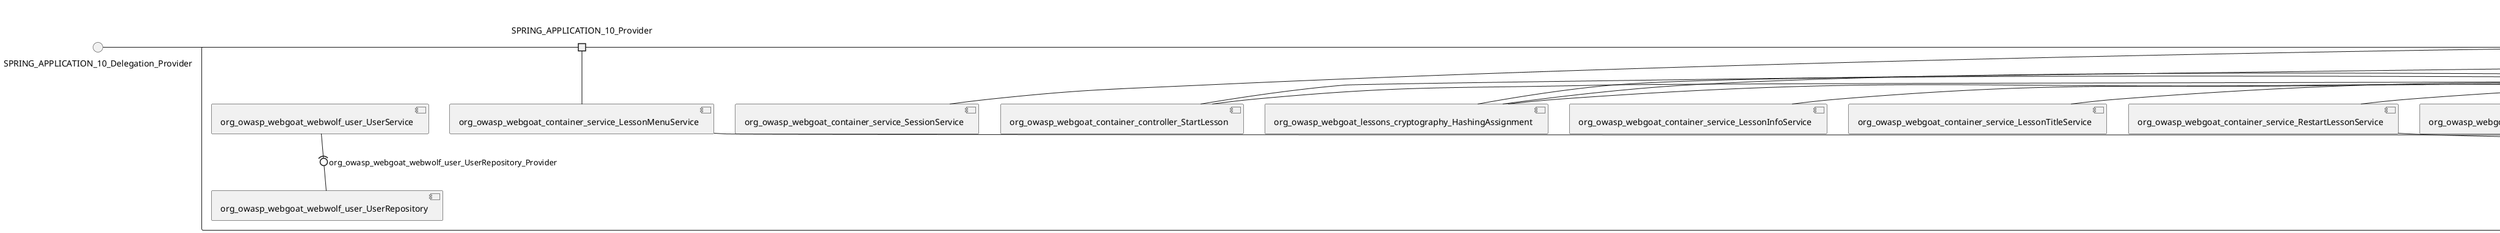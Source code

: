 @startuml
skinparam fixCircleLabelOverlapping true
skinparam componentStyle uml2
() SPRING_APPLICATION_10_Delegation_Provider
() SPRING_APPLICATION_11_Delegation_Provider
() SPRING_APPLICATION_12_Delegation_Provider
() SPRING_APPLICATION_13_Delegation_Provider
() SPRING_APPLICATION_14_Delegation_Provider
() SPRING_APPLICATION_15_Delegation_Provider
() SPRING_APPLICATION_16_Delegation_Provider
() SPRING_APPLICATION_2_Delegation_Provider
() SPRING_APPLICATION_3_Delegation_Provider
() SPRING_APPLICATION_4_Delegation_Provider
() SPRING_APPLICATION_5_Delegation_Provider
() SPRING_APPLICATION_6_Delegation_Provider
() SPRING_APPLICATION_7_Delegation_Provider
() SPRING_APPLICATION_8_Delegation_Provider
() SPRING_APPLICATION_9_Delegation_Provider
() SPRING_APPLICATION_BypassRestrictions_FieldRestrictions_POST_Delegation_Provider
() SPRING_APPLICATION_BypassRestrictions_frontendValidation_POST_Delegation_Provider
() SPRING_APPLICATION_ChromeDevTools_dummy_POST_Delegation_Provider
() SPRING_APPLICATION_ChromeDevTools_network_POST_Delegation_Provider
() SPRING_APPLICATION_CrossSiteScriptingStored_stored_xss_POST_Delegation_Provider
() SPRING_APPLICATION_CrossSiteScriptingStored_stored_xss_follow_up_POST_Delegation_Provider
() SPRING_APPLICATION_CrossSiteScripting_attack1_POST_Delegation_Provider
() SPRING_APPLICATION_CrossSiteScripting_attack3_POST_Delegation_Provider
() SPRING_APPLICATION_CrossSiteScripting_attack4_POST_Delegation_Provider
() SPRING_APPLICATION_CrossSiteScripting_attack5a_GET_Delegation_Provider
() SPRING_APPLICATION_CrossSiteScripting_attack6a_POST_Delegation_Provider
() SPRING_APPLICATION_CrossSiteScripting_dom_follow_up_POST_Delegation_Provider
() SPRING_APPLICATION_CrossSiteScripting_phone_home_xss_POST_Delegation_Provider
() SPRING_APPLICATION_CrossSiteScripting_quiz_GET_POST_Delegation_Provider
() SPRING_APPLICATION_Delegation_Provider
() SPRING_APPLICATION_GET_10_Delegation_Provider
() SPRING_APPLICATION_GET_11_Delegation_Provider
() SPRING_APPLICATION_GET_2_Delegation_Provider
() SPRING_APPLICATION_GET_3_Delegation_Provider
() SPRING_APPLICATION_GET_4_Delegation_Provider
() SPRING_APPLICATION_GET_5_Delegation_Provider
() SPRING_APPLICATION_GET_6_Delegation_Provider
() SPRING_APPLICATION_GET_7_Delegation_Provider
() SPRING_APPLICATION_GET_8_Delegation_Provider
() SPRING_APPLICATION_GET_9_Delegation_Provider
() SPRING_APPLICATION_GET_Delegation_Provider
() SPRING_APPLICATION_HtmlTampering_task_POST_Delegation_Provider
() SPRING_APPLICATION_HttpBasics_attack1_POST_Delegation_Provider
() SPRING_APPLICATION_HttpBasics_attack2_POST_Delegation_Provider
() SPRING_APPLICATION_IDOR_diff_attributes_POST_Delegation_Provider
() SPRING_APPLICATION_IDOR_login_POST_Delegation_Provider
() SPRING_APPLICATION_IDOR_profile_alt_path_POST_Delegation_Provider
() SPRING_APPLICATION_InsecureDeserialization_task_POST_Delegation_Provider
() SPRING_APPLICATION_InsecureLogin_Delegation_Provider
() SPRING_APPLICATION_JWT_decode_POST_Delegation_Provider
() SPRING_APPLICATION_JWT_jku_Delegation_Provider
() SPRING_APPLICATION_JWT_kid_Delegation_Provider
() SPRING_APPLICATION_JWT_quiz_GET_POST_Delegation_Provider
() SPRING_APPLICATION_JWT_refresh_Delegation_Provider
() SPRING_APPLICATION_JWT_secret_POST_Delegation_Provider
() SPRING_APPLICATION_JWT_votings_Delegation_Provider
() SPRING_APPLICATION_LogSpoofing_log_bleeding_POST_Delegation_Provider
() SPRING_APPLICATION_LogSpoofing_log_spoofing_POST_Delegation_Provider
() SPRING_APPLICATION_POST_10_Delegation_Provider
() SPRING_APPLICATION_POST_11_Delegation_Provider
() SPRING_APPLICATION_POST_12_Delegation_Provider
() SPRING_APPLICATION_POST_13_Delegation_Provider
() SPRING_APPLICATION_POST_14_Delegation_Provider
() SPRING_APPLICATION_POST_15_Delegation_Provider
() SPRING_APPLICATION_POST_16_Delegation_Provider
() SPRING_APPLICATION_POST_17_Delegation_Provider
() SPRING_APPLICATION_POST_18_Delegation_Provider
() SPRING_APPLICATION_POST_2_Delegation_Provider
() SPRING_APPLICATION_POST_3_Delegation_Provider
() SPRING_APPLICATION_POST_4_Delegation_Provider
() SPRING_APPLICATION_POST_5_Delegation_Provider
() SPRING_APPLICATION_POST_6_Delegation_Provider
() SPRING_APPLICATION_POST_7_Delegation_Provider
() SPRING_APPLICATION_POST_8_Delegation_Provider
() SPRING_APPLICATION_POST_9_Delegation_Provider
() SPRING_APPLICATION_POST_Delegation_Provider
() SPRING_APPLICATION_PUT_Delegation_Provider
() SPRING_APPLICATION_PasswordReset_ForgotPassword_create_password_reset_link_POST_Delegation_Provider
() SPRING_APPLICATION_PasswordReset_SecurityQuestions_POST_Delegation_Provider
() SPRING_APPLICATION_PasswordReset_reset_Delegation_Provider
() SPRING_APPLICATION_PasswordReset_simple_mail_reset_POST_Delegation_Provider
() SPRING_APPLICATION_PathTraversal_profile_picture_GET_Delegation_Provider
() SPRING_APPLICATION_PathTraversal_profile_picture_fix_GET_Delegation_Provider
() SPRING_APPLICATION_PathTraversal_profile_upload_POST_Delegation_Provider
() SPRING_APPLICATION_PathTraversal_profile_upload_fix_POST_Delegation_Provider
() SPRING_APPLICATION_PathTraversal_profile_upload_remove_user_input_POST_Delegation_Provider
() SPRING_APPLICATION_PathTraversal_random_POST_Delegation_Provider
() SPRING_APPLICATION_PathTraversal_random_picture_GET_Delegation_Provider
() SPRING_APPLICATION_PathTraversal_zip_slip_Delegation_Provider
() SPRING_APPLICATION_SSRF_task1_POST_Delegation_Provider
() SPRING_APPLICATION_SSRF_task2_POST_Delegation_Provider
() SPRING_APPLICATION_SecurePasswords_assignment_POST_Delegation_Provider
() SPRING_APPLICATION_SqlInjectionAdvanced_attack6a_POST_Delegation_Provider
() SPRING_APPLICATION_SqlInjectionAdvanced_attack6b_POST_Delegation_Provider
() SPRING_APPLICATION_SqlInjectionAdvanced_challenge_Login_POST_Delegation_Provider
() SPRING_APPLICATION_SqlInjectionAdvanced_challenge_PUT_Delegation_Provider
() SPRING_APPLICATION_SqlInjectionAdvanced_quiz_GET_POST_Delegation_Provider
() SPRING_APPLICATION_SqlInjectionMitigations_attack10a_POST_Delegation_Provider
() SPRING_APPLICATION_SqlInjectionMitigations_attack10b_POST_Delegation_Provider
() SPRING_APPLICATION_SqlInjectionMitigations_attack12a_POST_Delegation_Provider
() SPRING_APPLICATION_SqlInjectionMitigations_servers_GET_Delegation_Provider
() SPRING_APPLICATION_SqlInjection_assignment5a_POST_Delegation_Provider
() SPRING_APPLICATION_SqlInjection_assignment5b_POST_Delegation_Provider
() SPRING_APPLICATION_SqlInjection_attack10_POST_Delegation_Provider
() SPRING_APPLICATION_SqlInjection_attack2_POST_Delegation_Provider
() SPRING_APPLICATION_SqlInjection_attack3_POST_Delegation_Provider
() SPRING_APPLICATION_SqlInjection_attack4_POST_Delegation_Provider
() SPRING_APPLICATION_SqlInjection_attack5_POST_Delegation_Provider
() SPRING_APPLICATION_SqlInjection_attack8_POST_Delegation_Provider
() SPRING_APPLICATION_SqlInjection_attack9_POST_Delegation_Provider
() SPRING_APPLICATION_SqlOnlyInputValidationOnKeywords_attack_POST_Delegation_Provider
() SPRING_APPLICATION_SqlOnlyInputValidation_attack_POST_Delegation_Provider
() SPRING_APPLICATION_VulnerableComponents_attack1_POST_Delegation_Provider
() SPRING_APPLICATION_WebWolf_GET_Delegation_Provider
() SPRING_APPLICATION_WebWolf_landing_Delegation_Provider
() SPRING_APPLICATION_WebWolf_mail_Delegation_Provider
() SPRING_APPLICATION_challenge_1_POST_Delegation_Provider
() SPRING_APPLICATION_challenge_5_POST_Delegation_Provider
() SPRING_APPLICATION_challenge_7_Delegation_Provider
() SPRING_APPLICATION_challenge_8_Delegation_Provider
() SPRING_APPLICATION_challenge_logo_Delegation_Provider
() SPRING_APPLICATION_cia_quiz_GET_POST_Delegation_Provider
() SPRING_APPLICATION_clientSideFiltering_attack1_POST_Delegation_Provider
() SPRING_APPLICATION_clientSideFiltering_challenge_store_coupons_GET_Delegation_Provider
() SPRING_APPLICATION_clientSideFiltering_getItForFree_POST_Delegation_Provider
() SPRING_APPLICATION_clientSideFiltering_salaries_GET_Delegation_Provider
() SPRING_APPLICATION_crypto_encoding_basic_auth_POST_Delegation_Provider
() SPRING_APPLICATION_crypto_encoding_xor_POST_Delegation_Provider
() SPRING_APPLICATION_crypto_hashing_POST_Delegation_Provider
() SPRING_APPLICATION_crypto_secure_defaults_POST_Delegation_Provider
() SPRING_APPLICATION_crypto_signing_verify_POST_Delegation_Provider
() SPRING_APPLICATION_csrf_feedback_message_POST_Delegation_Provider
() SPRING_APPLICATION_csrf_review_POST_Delegation_Provider
() SPRING_APPLICATION_files_GET_Delegation_Provider
() SPRING_APPLICATION_fileupload_POST_Delegation_Provider
() SPRING_APPLICATION_jwt_Delegation_Provider
() SPRING_APPLICATION_landing_Delegation_Provider
() SPRING_APPLICATION_lesson_template_Delegation_Provider
() SPRING_APPLICATION_login_oauth_mvc_GET_Delegation_Provider
() SPRING_APPLICATION_mail_DELETE_GET_POST_Delegation_Provider
() SPRING_APPLICATION_register_mvc_POST_Delegation_Provider
() SPRING_APPLICATION_registration_GET_Delegation_Provider
() SPRING_APPLICATION_requests_GET_Delegation_Provider
() SPRING_APPLICATION_scoreboard_data_GET_Delegation_Provider
() SPRING_APPLICATION_server_directory_GET_Delegation_Provider
() SPRING_APPLICATION_service_debug_labels_mvc_Delegation_Provider
() SPRING_APPLICATION_service_lessonoverview_mvc_Delegation_Provider
() SPRING_APPLICATION_xxe_comments_GET_Delegation_Provider
rectangle System {
[org_owasp_webgoat_container_HammerHead] [[webgoat-webgoat.repository#_1jODiItmEe-Rnoq0YvH1xA]]
[org_owasp_webgoat_container_WebWolfRedirect] [[webgoat-webgoat.repository#_1jODiItmEe-Rnoq0YvH1xA]]
[org_owasp_webgoat_container_controller_StartLesson] [[webgoat-webgoat.repository#_1jODiItmEe-Rnoq0YvH1xA]]
[org_owasp_webgoat_container_controller_Welcome] [[webgoat-webgoat.repository#_1jODiItmEe-Rnoq0YvH1xA]]
[org_owasp_webgoat_container_i18n_PluginMessages_Provider] [[webgoat-webgoat.repository#_1jODiItmEe-Rnoq0YvH1xA]]
[org_owasp_webgoat_container_report_ReportCardController] [[webgoat-webgoat.repository#_1jODiItmEe-Rnoq0YvH1xA]]
[org_owasp_webgoat_container_service_EnvironmentService] [[webgoat-webgoat.repository#_1jODiItmEe-Rnoq0YvH1xA]]
[org_owasp_webgoat_container_service_HintService] [[webgoat-webgoat.repository#_1jODiItmEe-Rnoq0YvH1xA]]
[org_owasp_webgoat_container_service_LabelDebugService] [[webgoat-webgoat.repository#_1jODiItmEe-Rnoq0YvH1xA]]
[org_owasp_webgoat_container_service_LabelService] [[webgoat-webgoat.repository#_1jODiItmEe-Rnoq0YvH1xA]]
[org_owasp_webgoat_container_service_LessonInfoService] [[webgoat-webgoat.repository#_1jODiItmEe-Rnoq0YvH1xA]]
[org_owasp_webgoat_container_service_LessonMenuService] [[webgoat-webgoat.repository#_1jODiItmEe-Rnoq0YvH1xA]]
[org_owasp_webgoat_container_service_LessonProgressService] [[webgoat-webgoat.repository#_1jODiItmEe-Rnoq0YvH1xA]]
[org_owasp_webgoat_container_service_LessonTitleService] [[webgoat-webgoat.repository#_1jODiItmEe-Rnoq0YvH1xA]]
[org_owasp_webgoat_container_service_RestartLessonService] [[webgoat-webgoat.repository#_1jODiItmEe-Rnoq0YvH1xA]]
[org_owasp_webgoat_container_service_SessionService] [[webgoat-webgoat.repository#_1jODiItmEe-Rnoq0YvH1xA]]
[org_owasp_webgoat_container_session_UserSessionData_Provider] [[webgoat-webgoat.repository#_1jODiItmEe-Rnoq0YvH1xA]]
[org_owasp_webgoat_container_session_WebSession_Provider] [[webgoat-webgoat.repository#_1jODiItmEe-Rnoq0YvH1xA]]
[org_owasp_webgoat_container_users_RegistrationController] [[webgoat-webgoat.repository#_1jODiItmEe-Rnoq0YvH1xA]]
[org_owasp_webgoat_container_users_Scoreboard] [[webgoat-webgoat.repository#_1jODiItmEe-Rnoq0YvH1xA]]
[org_owasp_webgoat_container_users_UserProgressRepository] [[webgoat-webgoat.repository#_1jODiItmEe-Rnoq0YvH1xA]]
[org_owasp_webgoat_container_users_UserRepository] [[webgoat-webgoat.repository#_1jODiItmEe-Rnoq0YvH1xA]]
[org_owasp_webgoat_container_users_UserService] [[webgoat-webgoat.repository#_1jODiItmEe-Rnoq0YvH1xA]]
[org_owasp_webgoat_lessons_authbypass_VerifyAccount] [[webgoat-webgoat.repository#_1jODiItmEe-Rnoq0YvH1xA]]
[org_owasp_webgoat_lessons_bypassrestrictions_BypassRestrictionsFieldRestrictions] [[webgoat-webgoat.repository#_1jODiItmEe-Rnoq0YvH1xA]]
[org_owasp_webgoat_lessons_bypassrestrictions_BypassRestrictionsFrontendValidation] [[webgoat-webgoat.repository#_1jODiItmEe-Rnoq0YvH1xA]]
[org_owasp_webgoat_lessons_challenges_FlagController] [[webgoat-webgoat.repository#_1jODiItmEe-Rnoq0YvH1xA]]
[org_owasp_webgoat_lessons_challenges_challenge1_Assignment1] [[webgoat-webgoat.repository#_1jODiItmEe-Rnoq0YvH1xA]]
[org_owasp_webgoat_lessons_challenges_challenge1_ImageServlet] [[webgoat-webgoat.repository#_1jODiItmEe-Rnoq0YvH1xA]]
[org_owasp_webgoat_lessons_challenges_challenge5_Assignment5] [[webgoat-webgoat.repository#_1jODiItmEe-Rnoq0YvH1xA]]
[org_owasp_webgoat_lessons_challenges_challenge7_Assignment7] [[webgoat-webgoat.repository#_1jODiItmEe-Rnoq0YvH1xA]]
[org_owasp_webgoat_lessons_challenges_challenge8_Assignment8] [[webgoat-webgoat.repository#_1jODiItmEe-Rnoq0YvH1xA]]
[org_owasp_webgoat_lessons_chromedevtools_NetworkDummy] [[webgoat-webgoat.repository#_1jODiItmEe-Rnoq0YvH1xA]]
[org_owasp_webgoat_lessons_chromedevtools_NetworkLesson] [[webgoat-webgoat.repository#_1jODiItmEe-Rnoq0YvH1xA]]
[org_owasp_webgoat_lessons_cia_CIAQuiz] [[webgoat-webgoat.repository#_1jODiItmEe-Rnoq0YvH1xA]]
[org_owasp_webgoat_lessons_clientsidefiltering_ClientSideFilteringAssignment] [[webgoat-webgoat.repository#_1jODiItmEe-Rnoq0YvH1xA]]
[org_owasp_webgoat_lessons_clientsidefiltering_ClientSideFilteringFreeAssignment] [[webgoat-webgoat.repository#_1jODiItmEe-Rnoq0YvH1xA]]
[org_owasp_webgoat_lessons_clientsidefiltering_Salaries] [[webgoat-webgoat.repository#_1jODiItmEe-Rnoq0YvH1xA]]
[org_owasp_webgoat_lessons_clientsidefiltering_ShopEndpoint] [[webgoat-webgoat.repository#_1jODiItmEe-Rnoq0YvH1xA]]
[org_owasp_webgoat_lessons_cryptography_EncodingAssignment] [[webgoat-webgoat.repository#_1jODiItmEe-Rnoq0YvH1xA]]
[org_owasp_webgoat_lessons_cryptography_HashingAssignment] [[webgoat-webgoat.repository#_1jODiItmEe-Rnoq0YvH1xA]]
[org_owasp_webgoat_lessons_cryptography_SecureDefaultsAssignment] [[webgoat-webgoat.repository#_1jODiItmEe-Rnoq0YvH1xA]]
[org_owasp_webgoat_lessons_cryptography_SigningAssignment] [[webgoat-webgoat.repository#_1jODiItmEe-Rnoq0YvH1xA]]
[org_owasp_webgoat_lessons_cryptography_XOREncodingAssignment] [[webgoat-webgoat.repository#_1jODiItmEe-Rnoq0YvH1xA]]
[org_owasp_webgoat_lessons_csrf_CSRFConfirmFlag1] [[webgoat-webgoat.repository#_1jODiItmEe-Rnoq0YvH1xA]]
[org_owasp_webgoat_lessons_csrf_CSRFFeedback] [[webgoat-webgoat.repository#_1jODiItmEe-Rnoq0YvH1xA]]
[org_owasp_webgoat_lessons_csrf_CSRFGetFlag] [[webgoat-webgoat.repository#_1jODiItmEe-Rnoq0YvH1xA]]
[org_owasp_webgoat_lessons_csrf_CSRFLogin] [[webgoat-webgoat.repository#_1jODiItmEe-Rnoq0YvH1xA]]
[org_owasp_webgoat_lessons_csrf_ForgedReviews] [[webgoat-webgoat.repository#_1jODiItmEe-Rnoq0YvH1xA]]
[org_owasp_webgoat_lessons_csrf_ObjectMapper_Provider] [[webgoat-webgoat.repository#_1jODiItmEe-Rnoq0YvH1xA]]
[org_owasp_webgoat_lessons_deserialization_InsecureDeserializationTask] [[webgoat-webgoat.repository#_1jODiItmEe-Rnoq0YvH1xA]]
[org_owasp_webgoat_lessons_hijacksession_HijackSessionAssignment] [[webgoat-webgoat.repository#_1jODiItmEe-Rnoq0YvH1xA]]
[org_owasp_webgoat_lessons_hijacksession_cas_HijackSessionAuthenticationProvider] [[webgoat-webgoat.repository#_1jODiItmEe-Rnoq0YvH1xA]]
[org_owasp_webgoat_lessons_htmltampering_HtmlTamperingTask] [[webgoat-webgoat.repository#_1jODiItmEe-Rnoq0YvH1xA]]
[org_owasp_webgoat_lessons_httpbasics_HttpBasicsLesson] [[webgoat-webgoat.repository#_1jODiItmEe-Rnoq0YvH1xA]]
[org_owasp_webgoat_lessons_httpbasics_HttpBasicsQuiz] [[webgoat-webgoat.repository#_1jODiItmEe-Rnoq0YvH1xA]]
[org_owasp_webgoat_lessons_httpproxies_HttpBasicsInterceptRequest] [[webgoat-webgoat.repository#_1jODiItmEe-Rnoq0YvH1xA]]
[org_owasp_webgoat_lessons_idor_IDORDiffAttributes] [[webgoat-webgoat.repository#_1jODiItmEe-Rnoq0YvH1xA]]
[org_owasp_webgoat_lessons_idor_IDOREditOtherProfile] [[webgoat-webgoat.repository#_1jODiItmEe-Rnoq0YvH1xA]]
[org_owasp_webgoat_lessons_idor_IDORLogin] [[webgoat-webgoat.repository#_1jODiItmEe-Rnoq0YvH1xA]]
[org_owasp_webgoat_lessons_idor_IDORViewOtherProfile] [[webgoat-webgoat.repository#_1jODiItmEe-Rnoq0YvH1xA]]
[org_owasp_webgoat_lessons_idor_IDORViewOwnProfile] [[webgoat-webgoat.repository#_1jODiItmEe-Rnoq0YvH1xA]]
[org_owasp_webgoat_lessons_idor_IDORViewOwnProfileAltUrl] [[webgoat-webgoat.repository#_1jODiItmEe-Rnoq0YvH1xA]]
[org_owasp_webgoat_lessons_insecurelogin_InsecureLoginTask] [[webgoat-webgoat.repository#_1jODiItmEe-Rnoq0YvH1xA]]
[org_owasp_webgoat_lessons_jwt_JWTDecodeEndpoint] [[webgoat-webgoat.repository#_1jODiItmEe-Rnoq0YvH1xA]]
[org_owasp_webgoat_lessons_jwt_JWTQuiz] [[webgoat-webgoat.repository#_1jODiItmEe-Rnoq0YvH1xA]]
[org_owasp_webgoat_lessons_jwt_JWTRefreshEndpoint] [[webgoat-webgoat.repository#_1jODiItmEe-Rnoq0YvH1xA]]
[org_owasp_webgoat_lessons_jwt_JWTSecretKeyEndpoint] [[webgoat-webgoat.repository#_1jODiItmEe-Rnoq0YvH1xA]]
[org_owasp_webgoat_lessons_jwt_JWTVotesEndpoint] [[webgoat-webgoat.repository#_1jODiItmEe-Rnoq0YvH1xA]]
[org_owasp_webgoat_lessons_jwt_claimmisuse_JWTHeaderJKUEndpoint] [[webgoat-webgoat.repository#_1jODiItmEe-Rnoq0YvH1xA]]
[org_owasp_webgoat_lessons_jwt_claimmisuse_JWTHeaderKIDEndpoint] [[webgoat-webgoat.repository#_1jODiItmEe-Rnoq0YvH1xA]]
[org_owasp_webgoat_lessons_lessontemplate_SampleAttack] [[webgoat-webgoat.repository#_1jODiItmEe-Rnoq0YvH1xA]]
[org_owasp_webgoat_lessons_logging_LogBleedingTask] [[webgoat-webgoat.repository#_1jODiItmEe-Rnoq0YvH1xA]]
[org_owasp_webgoat_lessons_logging_LogSpoofingTask] [[webgoat-webgoat.repository#_1jODiItmEe-Rnoq0YvH1xA]]
[org_owasp_webgoat_lessons_missingac_MissingFunctionACHiddenMenus] [[webgoat-webgoat.repository#_1jODiItmEe-Rnoq0YvH1xA]]
[org_owasp_webgoat_lessons_missingac_MissingFunctionACUsers] [[webgoat-webgoat.repository#_1jODiItmEe-Rnoq0YvH1xA]]
[org_owasp_webgoat_lessons_missingac_MissingFunctionACYourHash] [[webgoat-webgoat.repository#_1jODiItmEe-Rnoq0YvH1xA]]
[org_owasp_webgoat_lessons_missingac_MissingFunctionACYourHashAdmin] [[webgoat-webgoat.repository#_1jODiItmEe-Rnoq0YvH1xA]]
[org_owasp_webgoat_lessons_passwordreset_QuestionsAssignment] [[webgoat-webgoat.repository#_1jODiItmEe-Rnoq0YvH1xA]]
[org_owasp_webgoat_lessons_passwordreset_ResetLinkAssignment] [[webgoat-webgoat.repository#_1jODiItmEe-Rnoq0YvH1xA]]
[org_owasp_webgoat_lessons_passwordreset_ResetLinkAssignmentForgotPassword] [[webgoat-webgoat.repository#_1jODiItmEe-Rnoq0YvH1xA]]
[org_owasp_webgoat_lessons_passwordreset_SecurityQuestionAssignment] [[webgoat-webgoat.repository#_1jODiItmEe-Rnoq0YvH1xA]]
[org_owasp_webgoat_lessons_passwordreset_SimpleMailAssignment] [[webgoat-webgoat.repository#_1jODiItmEe-Rnoq0YvH1xA]]
[org_owasp_webgoat_lessons_passwordreset_TriedQuestions] [[webgoat-webgoat.repository#_1jODiItmEe-Rnoq0YvH1xA]]
[org_owasp_webgoat_lessons_pathtraversal_ProfileUpload] [[webgoat-webgoat.repository#_1jODiItmEe-Rnoq0YvH1xA]]
[org_owasp_webgoat_lessons_pathtraversal_ProfileUploadFix] [[webgoat-webgoat.repository#_1jODiItmEe-Rnoq0YvH1xA]]
[org_owasp_webgoat_lessons_pathtraversal_ProfileUploadRemoveUserInput] [[webgoat-webgoat.repository#_1jODiItmEe-Rnoq0YvH1xA]]
[org_owasp_webgoat_lessons_pathtraversal_ProfileUploadRetrieval] [[webgoat-webgoat.repository#_1jODiItmEe-Rnoq0YvH1xA]]
[org_owasp_webgoat_lessons_pathtraversal_ProfileZipSlip] [[webgoat-webgoat.repository#_1jODiItmEe-Rnoq0YvH1xA]]
[org_owasp_webgoat_lessons_securepasswords_SecurePasswordsAssignment] [[webgoat-webgoat.repository#_1jODiItmEe-Rnoq0YvH1xA]]
[org_owasp_webgoat_lessons_spoofcookie_SpoofCookieAssignment] [[webgoat-webgoat.repository#_1jODiItmEe-Rnoq0YvH1xA]]
[org_owasp_webgoat_lessons_sqlinjection_advanced_SqlInjectionChallenge] [[webgoat-webgoat.repository#_1jODiItmEe-Rnoq0YvH1xA]]
[org_owasp_webgoat_lessons_sqlinjection_advanced_SqlInjectionChallengeLogin] [[webgoat-webgoat.repository#_1jODiItmEe-Rnoq0YvH1xA]]
[org_owasp_webgoat_lessons_sqlinjection_advanced_SqlInjectionLesson6a] [[webgoat-webgoat.repository#_1jODiItmEe-Rnoq0YvH1xA]]
[org_owasp_webgoat_lessons_sqlinjection_advanced_SqlInjectionLesson6b] [[webgoat-webgoat.repository#_1jODiItmEe-Rnoq0YvH1xA]]
[org_owasp_webgoat_lessons_sqlinjection_advanced_SqlInjectionQuiz] [[webgoat-webgoat.repository#_1jODiItmEe-Rnoq0YvH1xA]]
[org_owasp_webgoat_lessons_sqlinjection_introduction_SqlInjectionLesson10] [[webgoat-webgoat.repository#_1jODiItmEe-Rnoq0YvH1xA]]
[org_owasp_webgoat_lessons_sqlinjection_introduction_SqlInjectionLesson2] [[webgoat-webgoat.repository#_1jODiItmEe-Rnoq0YvH1xA]]
[org_owasp_webgoat_lessons_sqlinjection_introduction_SqlInjectionLesson3] [[webgoat-webgoat.repository#_1jODiItmEe-Rnoq0YvH1xA]]
[org_owasp_webgoat_lessons_sqlinjection_introduction_SqlInjectionLesson4] [[webgoat-webgoat.repository#_1jODiItmEe-Rnoq0YvH1xA]]
[org_owasp_webgoat_lessons_sqlinjection_introduction_SqlInjectionLesson5] [[webgoat-webgoat.repository#_1jODiItmEe-Rnoq0YvH1xA]]
[org_owasp_webgoat_lessons_sqlinjection_introduction_SqlInjectionLesson5a] [[webgoat-webgoat.repository#_1jODiItmEe-Rnoq0YvH1xA]]
[org_owasp_webgoat_lessons_sqlinjection_introduction_SqlInjectionLesson5b] [[webgoat-webgoat.repository#_1jODiItmEe-Rnoq0YvH1xA]]
[org_owasp_webgoat_lessons_sqlinjection_introduction_SqlInjectionLesson8] [[webgoat-webgoat.repository#_1jODiItmEe-Rnoq0YvH1xA]]
[org_owasp_webgoat_lessons_sqlinjection_introduction_SqlInjectionLesson9] [[webgoat-webgoat.repository#_1jODiItmEe-Rnoq0YvH1xA]]
[org_owasp_webgoat_lessons_sqlinjection_mitigation_Servers] [[webgoat-webgoat.repository#_1jODiItmEe-Rnoq0YvH1xA]]
[org_owasp_webgoat_lessons_sqlinjection_mitigation_SqlInjectionLesson10a] [[webgoat-webgoat.repository#_1jODiItmEe-Rnoq0YvH1xA]]
[org_owasp_webgoat_lessons_sqlinjection_mitigation_SqlInjectionLesson10b] [[webgoat-webgoat.repository#_1jODiItmEe-Rnoq0YvH1xA]]
[org_owasp_webgoat_lessons_sqlinjection_mitigation_SqlInjectionLesson13] [[webgoat-webgoat.repository#_1jODiItmEe-Rnoq0YvH1xA]]
[org_owasp_webgoat_lessons_sqlinjection_mitigation_SqlOnlyInputValidation] [[webgoat-webgoat.repository#_1jODiItmEe-Rnoq0YvH1xA]]
[org_owasp_webgoat_lessons_sqlinjection_mitigation_SqlOnlyInputValidationOnKeywords] [[webgoat-webgoat.repository#_1jODiItmEe-Rnoq0YvH1xA]]
[org_owasp_webgoat_lessons_ssrf_SSRFTask1] [[webgoat-webgoat.repository#_1jODiItmEe-Rnoq0YvH1xA]]
[org_owasp_webgoat_lessons_ssrf_SSRFTask2] [[webgoat-webgoat.repository#_1jODiItmEe-Rnoq0YvH1xA]]
[org_owasp_webgoat_lessons_vulnerablecomponents_VulnerableComponentsLesson] [[webgoat-webgoat.repository#_1jODiItmEe-Rnoq0YvH1xA]]
[org_owasp_webgoat_lessons_webwolfintroduction_LandingAssignment] [[webgoat-webgoat.repository#_1jODiItmEe-Rnoq0YvH1xA]]
[org_owasp_webgoat_lessons_webwolfintroduction_MailAssignment] [[webgoat-webgoat.repository#_1jODiItmEe-Rnoq0YvH1xA]]
[org_owasp_webgoat_lessons_xss_CrossSiteScriptingLesson1] [[webgoat-webgoat.repository#_1jODiItmEe-Rnoq0YvH1xA]]
[org_owasp_webgoat_lessons_xss_CrossSiteScriptingLesson3] [[webgoat-webgoat.repository#_1jODiItmEe-Rnoq0YvH1xA]]
[org_owasp_webgoat_lessons_xss_CrossSiteScriptingLesson4] [[webgoat-webgoat.repository#_1jODiItmEe-Rnoq0YvH1xA]]
[org_owasp_webgoat_lessons_xss_CrossSiteScriptingLesson5a] [[webgoat-webgoat.repository#_1jODiItmEe-Rnoq0YvH1xA]]
[org_owasp_webgoat_lessons_xss_CrossSiteScriptingLesson6a] [[webgoat-webgoat.repository#_1jODiItmEe-Rnoq0YvH1xA]]
[org_owasp_webgoat_lessons_xss_CrossSiteScriptingQuiz] [[webgoat-webgoat.repository#_1jODiItmEe-Rnoq0YvH1xA]]
[org_owasp_webgoat_lessons_xss_DOMCrossSiteScripting] [[webgoat-webgoat.repository#_1jODiItmEe-Rnoq0YvH1xA]]
[org_owasp_webgoat_lessons_xss_DOMCrossSiteScriptingVerifier] [[webgoat-webgoat.repository#_1jODiItmEe-Rnoq0YvH1xA]]
[org_owasp_webgoat_lessons_xss_stored_StoredCrossSiteScriptingVerifier] [[webgoat-webgoat.repository#_1jODiItmEe-Rnoq0YvH1xA]]
[org_owasp_webgoat_lessons_xss_stored_StoredXssComments] [[webgoat-webgoat.repository#_1jODiItmEe-Rnoq0YvH1xA]]
[org_owasp_webgoat_lessons_xxe_BlindSendFileAssignment] [[webgoat-webgoat.repository#_1jODiItmEe-Rnoq0YvH1xA]]
[org_owasp_webgoat_lessons_xxe_CommentsCache] [[webgoat-webgoat.repository#_1jODiItmEe-Rnoq0YvH1xA]]
[org_owasp_webgoat_lessons_xxe_CommentsEndpoint] [[webgoat-webgoat.repository#_1jODiItmEe-Rnoq0YvH1xA]]
[org_owasp_webgoat_lessons_xxe_ContentTypeAssignment] [[webgoat-webgoat.repository#_1jODiItmEe-Rnoq0YvH1xA]]
[org_owasp_webgoat_lessons_xxe_SimpleXXE] [[webgoat-webgoat.repository#_1jODiItmEe-Rnoq0YvH1xA]]
[org_owasp_webgoat_webwolf_FileServer] [[webgoat-webgoat.repository#_1jODiItmEe-Rnoq0YvH1xA]]
[org_owasp_webgoat_webwolf_jwt_JWTController] [[webgoat-webgoat.repository#_1jODiItmEe-Rnoq0YvH1xA]]
[org_owasp_webgoat_webwolf_mailbox_MailboxController] [[webgoat-webgoat.repository#_1jODiItmEe-Rnoq0YvH1xA]]
[org_owasp_webgoat_webwolf_mailbox_MailboxRepository] [[webgoat-webgoat.repository#_1jODiItmEe-Rnoq0YvH1xA]]
[org_owasp_webgoat_webwolf_requests_LandingPage] [[webgoat-webgoat.repository#_1jODiItmEe-Rnoq0YvH1xA]]
[org_owasp_webgoat_webwolf_requests_Requests] [[webgoat-webgoat.repository#_1jODiItmEe-Rnoq0YvH1xA]]
[org_owasp_webgoat_webwolf_user_UserRepository] [[webgoat-webgoat.repository#_1jODiItmEe-Rnoq0YvH1xA]]
[org_owasp_webgoat_webwolf_user_UserService] [[webgoat-webgoat.repository#_1jODiItmEe-Rnoq0YvH1xA]]
port SPRING_APPLICATION_10_Provider
SPRING_APPLICATION_10_Delegation_Provider - SPRING_APPLICATION_10_Provider
SPRING_APPLICATION_10_Provider - [org_owasp_webgoat_container_service_LessonMenuService]
port SPRING_APPLICATION_11_Provider
SPRING_APPLICATION_11_Delegation_Provider - SPRING_APPLICATION_11_Provider
SPRING_APPLICATION_11_Provider - [org_owasp_webgoat_container_service_SessionService]
port SPRING_APPLICATION_12_Provider
SPRING_APPLICATION_12_Delegation_Provider - SPRING_APPLICATION_12_Provider
SPRING_APPLICATION_12_Provider - [org_owasp_webgoat_container_controller_StartLesson]
port SPRING_APPLICATION_13_Provider
SPRING_APPLICATION_13_Delegation_Provider - SPRING_APPLICATION_13_Provider
SPRING_APPLICATION_13_Provider - [org_owasp_webgoat_lessons_cryptography_HashingAssignment]
port SPRING_APPLICATION_14_Provider
SPRING_APPLICATION_14_Delegation_Provider - SPRING_APPLICATION_14_Provider
SPRING_APPLICATION_14_Provider - [org_owasp_webgoat_lessons_cryptography_HashingAssignment]
port SPRING_APPLICATION_15_Provider
SPRING_APPLICATION_15_Delegation_Provider - SPRING_APPLICATION_15_Provider
SPRING_APPLICATION_15_Provider - [org_owasp_webgoat_container_controller_StartLesson]
port SPRING_APPLICATION_16_Provider
SPRING_APPLICATION_16_Delegation_Provider - SPRING_APPLICATION_16_Provider
SPRING_APPLICATION_16_Provider - [org_owasp_webgoat_container_service_LessonInfoService]
port SPRING_APPLICATION_2_Provider
SPRING_APPLICATION_2_Delegation_Provider - SPRING_APPLICATION_2_Provider
SPRING_APPLICATION_2_Provider - [org_owasp_webgoat_lessons_jwt_JWTSecretKeyEndpoint]
port SPRING_APPLICATION_3_Provider
SPRING_APPLICATION_3_Delegation_Provider - SPRING_APPLICATION_3_Provider
SPRING_APPLICATION_3_Provider - [org_owasp_webgoat_container_service_LessonTitleService]
port SPRING_APPLICATION_4_Provider
SPRING_APPLICATION_4_Delegation_Provider - SPRING_APPLICATION_4_Provider
SPRING_APPLICATION_4_Provider - [org_owasp_webgoat_container_service_RestartLessonService]
port SPRING_APPLICATION_5_Provider
SPRING_APPLICATION_5_Delegation_Provider - SPRING_APPLICATION_5_Provider
SPRING_APPLICATION_5_Provider - [org_owasp_webgoat_lessons_httpproxies_HttpBasicsInterceptRequest]
port SPRING_APPLICATION_6_Provider
SPRING_APPLICATION_6_Delegation_Provider - SPRING_APPLICATION_6_Provider
SPRING_APPLICATION_6_Provider - [org_owasp_webgoat_lessons_xxe_SimpleXXE]
port SPRING_APPLICATION_7_Provider
SPRING_APPLICATION_7_Delegation_Provider - SPRING_APPLICATION_7_Provider
SPRING_APPLICATION_7_Provider - [org_owasp_webgoat_webwolf_FileServer]
port SPRING_APPLICATION_8_Provider
SPRING_APPLICATION_8_Delegation_Provider - SPRING_APPLICATION_8_Provider
SPRING_APPLICATION_8_Provider - [org_owasp_webgoat_lessons_cryptography_SigningAssignment]
port SPRING_APPLICATION_9_Provider
SPRING_APPLICATION_9_Delegation_Provider - SPRING_APPLICATION_9_Provider
SPRING_APPLICATION_9_Provider - [org_owasp_webgoat_container_service_LabelDebugService]
port SPRING_APPLICATION_BypassRestrictions_FieldRestrictions_POST_Provider
SPRING_APPLICATION_BypassRestrictions_FieldRestrictions_POST_Delegation_Provider - SPRING_APPLICATION_BypassRestrictions_FieldRestrictions_POST_Provider
SPRING_APPLICATION_BypassRestrictions_FieldRestrictions_POST_Provider - [org_owasp_webgoat_lessons_bypassrestrictions_BypassRestrictionsFieldRestrictions]
port SPRING_APPLICATION_BypassRestrictions_frontendValidation_POST_Provider
SPRING_APPLICATION_BypassRestrictions_frontendValidation_POST_Delegation_Provider - SPRING_APPLICATION_BypassRestrictions_frontendValidation_POST_Provider
SPRING_APPLICATION_BypassRestrictions_frontendValidation_POST_Provider - [org_owasp_webgoat_lessons_bypassrestrictions_BypassRestrictionsFrontendValidation]
port SPRING_APPLICATION_ChromeDevTools_dummy_POST_Provider
SPRING_APPLICATION_ChromeDevTools_dummy_POST_Delegation_Provider - SPRING_APPLICATION_ChromeDevTools_dummy_POST_Provider
SPRING_APPLICATION_ChromeDevTools_dummy_POST_Provider - [org_owasp_webgoat_lessons_chromedevtools_NetworkDummy]
port SPRING_APPLICATION_ChromeDevTools_network_POST_Provider
SPRING_APPLICATION_ChromeDevTools_network_POST_Delegation_Provider - SPRING_APPLICATION_ChromeDevTools_network_POST_Provider
SPRING_APPLICATION_ChromeDevTools_network_POST_Provider - [org_owasp_webgoat_lessons_chromedevtools_NetworkLesson]
port SPRING_APPLICATION_CrossSiteScriptingStored_stored_xss_POST_Provider
SPRING_APPLICATION_CrossSiteScriptingStored_stored_xss_POST_Delegation_Provider - SPRING_APPLICATION_CrossSiteScriptingStored_stored_xss_POST_Provider
SPRING_APPLICATION_CrossSiteScriptingStored_stored_xss_POST_Provider - [org_owasp_webgoat_lessons_xss_stored_StoredXssComments]
port SPRING_APPLICATION_CrossSiteScriptingStored_stored_xss_follow_up_POST_Provider
SPRING_APPLICATION_CrossSiteScriptingStored_stored_xss_follow_up_POST_Delegation_Provider - SPRING_APPLICATION_CrossSiteScriptingStored_stored_xss_follow_up_POST_Provider
SPRING_APPLICATION_CrossSiteScriptingStored_stored_xss_follow_up_POST_Provider - [org_owasp_webgoat_lessons_xss_stored_StoredCrossSiteScriptingVerifier]
port SPRING_APPLICATION_CrossSiteScripting_attack1_POST_Provider
SPRING_APPLICATION_CrossSiteScripting_attack1_POST_Delegation_Provider - SPRING_APPLICATION_CrossSiteScripting_attack1_POST_Provider
SPRING_APPLICATION_CrossSiteScripting_attack1_POST_Provider - [org_owasp_webgoat_lessons_xss_CrossSiteScriptingLesson1]
port SPRING_APPLICATION_CrossSiteScripting_attack3_POST_Provider
SPRING_APPLICATION_CrossSiteScripting_attack3_POST_Delegation_Provider - SPRING_APPLICATION_CrossSiteScripting_attack3_POST_Provider
SPRING_APPLICATION_CrossSiteScripting_attack3_POST_Provider - [org_owasp_webgoat_lessons_xss_CrossSiteScriptingLesson3]
port SPRING_APPLICATION_CrossSiteScripting_attack4_POST_Provider
SPRING_APPLICATION_CrossSiteScripting_attack4_POST_Delegation_Provider - SPRING_APPLICATION_CrossSiteScripting_attack4_POST_Provider
SPRING_APPLICATION_CrossSiteScripting_attack4_POST_Provider - [org_owasp_webgoat_lessons_xss_CrossSiteScriptingLesson4]
port SPRING_APPLICATION_CrossSiteScripting_attack5a_GET_Provider
SPRING_APPLICATION_CrossSiteScripting_attack5a_GET_Delegation_Provider - SPRING_APPLICATION_CrossSiteScripting_attack5a_GET_Provider
SPRING_APPLICATION_CrossSiteScripting_attack5a_GET_Provider - [org_owasp_webgoat_lessons_xss_CrossSiteScriptingLesson5a]
port SPRING_APPLICATION_CrossSiteScripting_attack6a_POST_Provider
SPRING_APPLICATION_CrossSiteScripting_attack6a_POST_Delegation_Provider - SPRING_APPLICATION_CrossSiteScripting_attack6a_POST_Provider
SPRING_APPLICATION_CrossSiteScripting_attack6a_POST_Provider - [org_owasp_webgoat_lessons_xss_CrossSiteScriptingLesson6a]
port SPRING_APPLICATION_CrossSiteScripting_dom_follow_up_POST_Provider
SPRING_APPLICATION_CrossSiteScripting_dom_follow_up_POST_Delegation_Provider - SPRING_APPLICATION_CrossSiteScripting_dom_follow_up_POST_Provider
SPRING_APPLICATION_CrossSiteScripting_dom_follow_up_POST_Provider - [org_owasp_webgoat_lessons_xss_DOMCrossSiteScriptingVerifier]
port SPRING_APPLICATION_CrossSiteScripting_phone_home_xss_POST_Provider
SPRING_APPLICATION_CrossSiteScripting_phone_home_xss_POST_Delegation_Provider - SPRING_APPLICATION_CrossSiteScripting_phone_home_xss_POST_Provider
SPRING_APPLICATION_CrossSiteScripting_phone_home_xss_POST_Provider - [org_owasp_webgoat_lessons_xss_DOMCrossSiteScripting]
port SPRING_APPLICATION_CrossSiteScripting_quiz_GET_POST_Provider
SPRING_APPLICATION_CrossSiteScripting_quiz_GET_POST_Delegation_Provider - SPRING_APPLICATION_CrossSiteScripting_quiz_GET_POST_Provider
SPRING_APPLICATION_CrossSiteScripting_quiz_GET_POST_Provider - [org_owasp_webgoat_lessons_xss_CrossSiteScriptingQuiz]
port SPRING_APPLICATION_Provider
SPRING_APPLICATION_Delegation_Provider - SPRING_APPLICATION_Provider
SPRING_APPLICATION_Provider - [org_owasp_webgoat_container_HammerHead]
port SPRING_APPLICATION_GET_10_Provider
SPRING_APPLICATION_GET_10_Delegation_Provider - SPRING_APPLICATION_GET_10_Provider
SPRING_APPLICATION_GET_10_Provider - [org_owasp_webgoat_lessons_missingac_MissingFunctionACUsers]
port SPRING_APPLICATION_GET_11_Provider
SPRING_APPLICATION_GET_11_Delegation_Provider - SPRING_APPLICATION_GET_11_Provider
SPRING_APPLICATION_GET_11_Provider - [org_owasp_webgoat_lessons_idor_IDORViewOwnProfile]
port SPRING_APPLICATION_GET_2_Provider
SPRING_APPLICATION_GET_2_Delegation_Provider - SPRING_APPLICATION_GET_2_Provider
SPRING_APPLICATION_GET_2_Provider - [org_owasp_webgoat_lessons_spoofcookie_SpoofCookieAssignment]
port SPRING_APPLICATION_GET_3_Provider
SPRING_APPLICATION_GET_3_Delegation_Provider - SPRING_APPLICATION_GET_3_Provider
SPRING_APPLICATION_GET_3_Provider - [org_owasp_webgoat_lessons_cryptography_EncodingAssignment]
port SPRING_APPLICATION_GET_4_Provider
SPRING_APPLICATION_GET_4_Delegation_Provider - SPRING_APPLICATION_GET_4_Provider
SPRING_APPLICATION_GET_4_Provider - [org_owasp_webgoat_lessons_csrf_ForgedReviews]
port SPRING_APPLICATION_GET_5_Provider
SPRING_APPLICATION_GET_5_Delegation_Provider - SPRING_APPLICATION_GET_5_Provider
SPRING_APPLICATION_GET_5_Provider - [org_owasp_webgoat_container_controller_Welcome]
port SPRING_APPLICATION_GET_6_Provider
SPRING_APPLICATION_GET_6_Delegation_Provider - SPRING_APPLICATION_GET_6_Provider
SPRING_APPLICATION_GET_6_Provider - [org_owasp_webgoat_container_service_HintService]
port SPRING_APPLICATION_GET_7_Provider
SPRING_APPLICATION_GET_7_Delegation_Provider - SPRING_APPLICATION_GET_7_Provider
SPRING_APPLICATION_GET_7_Provider - [org_owasp_webgoat_lessons_xss_stored_StoredXssComments]
port SPRING_APPLICATION_GET_8_Provider
SPRING_APPLICATION_GET_8_Delegation_Provider - SPRING_APPLICATION_GET_8_Provider
SPRING_APPLICATION_GET_8_Provider - [org_owasp_webgoat_lessons_idor_IDORViewOtherProfile]
port SPRING_APPLICATION_GET_9_Provider
SPRING_APPLICATION_GET_9_Delegation_Provider - SPRING_APPLICATION_GET_9_Provider
SPRING_APPLICATION_GET_9_Provider - [org_owasp_webgoat_container_report_ReportCardController]
port SPRING_APPLICATION_GET_Provider
SPRING_APPLICATION_GET_Delegation_Provider - SPRING_APPLICATION_GET_Provider
SPRING_APPLICATION_GET_Provider - [org_owasp_webgoat_container_service_LabelService]
port SPRING_APPLICATION_HtmlTampering_task_POST_Provider
SPRING_APPLICATION_HtmlTampering_task_POST_Delegation_Provider - SPRING_APPLICATION_HtmlTampering_task_POST_Provider
SPRING_APPLICATION_HtmlTampering_task_POST_Provider - [org_owasp_webgoat_lessons_htmltampering_HtmlTamperingTask]
port SPRING_APPLICATION_HttpBasics_attack1_POST_Provider
SPRING_APPLICATION_HttpBasics_attack1_POST_Delegation_Provider - SPRING_APPLICATION_HttpBasics_attack1_POST_Provider
SPRING_APPLICATION_HttpBasics_attack1_POST_Provider - [org_owasp_webgoat_lessons_httpbasics_HttpBasicsLesson]
port SPRING_APPLICATION_HttpBasics_attack2_POST_Provider
SPRING_APPLICATION_HttpBasics_attack2_POST_Delegation_Provider - SPRING_APPLICATION_HttpBasics_attack2_POST_Provider
SPRING_APPLICATION_HttpBasics_attack2_POST_Provider - [org_owasp_webgoat_lessons_httpbasics_HttpBasicsQuiz]
port SPRING_APPLICATION_IDOR_diff_attributes_POST_Provider
SPRING_APPLICATION_IDOR_diff_attributes_POST_Delegation_Provider - SPRING_APPLICATION_IDOR_diff_attributes_POST_Provider
SPRING_APPLICATION_IDOR_diff_attributes_POST_Provider - [org_owasp_webgoat_lessons_idor_IDORDiffAttributes]
port SPRING_APPLICATION_IDOR_login_POST_Provider
SPRING_APPLICATION_IDOR_login_POST_Delegation_Provider - SPRING_APPLICATION_IDOR_login_POST_Provider
SPRING_APPLICATION_IDOR_login_POST_Provider - [org_owasp_webgoat_lessons_idor_IDORLogin]
port SPRING_APPLICATION_IDOR_profile_alt_path_POST_Provider
SPRING_APPLICATION_IDOR_profile_alt_path_POST_Delegation_Provider - SPRING_APPLICATION_IDOR_profile_alt_path_POST_Provider
SPRING_APPLICATION_IDOR_profile_alt_path_POST_Provider - [org_owasp_webgoat_lessons_idor_IDORViewOwnProfileAltUrl]
port SPRING_APPLICATION_InsecureDeserialization_task_POST_Provider
SPRING_APPLICATION_InsecureDeserialization_task_POST_Delegation_Provider - SPRING_APPLICATION_InsecureDeserialization_task_POST_Provider
SPRING_APPLICATION_InsecureDeserialization_task_POST_Provider - [org_owasp_webgoat_lessons_deserialization_InsecureDeserializationTask]
port SPRING_APPLICATION_InsecureLogin_Provider
SPRING_APPLICATION_InsecureLogin_Delegation_Provider - SPRING_APPLICATION_InsecureLogin_Provider
SPRING_APPLICATION_InsecureLogin_Provider - [org_owasp_webgoat_lessons_insecurelogin_InsecureLoginTask]
port SPRING_APPLICATION_JWT_decode_POST_Provider
SPRING_APPLICATION_JWT_decode_POST_Delegation_Provider - SPRING_APPLICATION_JWT_decode_POST_Provider
SPRING_APPLICATION_JWT_decode_POST_Provider - [org_owasp_webgoat_lessons_jwt_JWTDecodeEndpoint]
port SPRING_APPLICATION_JWT_jku_Provider
SPRING_APPLICATION_JWT_jku_Delegation_Provider - SPRING_APPLICATION_JWT_jku_Provider
SPRING_APPLICATION_JWT_jku_Provider - [org_owasp_webgoat_lessons_jwt_claimmisuse_JWTHeaderJKUEndpoint]
port SPRING_APPLICATION_JWT_kid_Provider
SPRING_APPLICATION_JWT_kid_Delegation_Provider - SPRING_APPLICATION_JWT_kid_Provider
SPRING_APPLICATION_JWT_kid_Provider - [org_owasp_webgoat_lessons_jwt_claimmisuse_JWTHeaderKIDEndpoint]
port SPRING_APPLICATION_JWT_quiz_GET_POST_Provider
SPRING_APPLICATION_JWT_quiz_GET_POST_Delegation_Provider - SPRING_APPLICATION_JWT_quiz_GET_POST_Provider
SPRING_APPLICATION_JWT_quiz_GET_POST_Provider - [org_owasp_webgoat_lessons_jwt_JWTQuiz]
port SPRING_APPLICATION_JWT_refresh_Provider
SPRING_APPLICATION_JWT_refresh_Delegation_Provider - SPRING_APPLICATION_JWT_refresh_Provider
SPRING_APPLICATION_JWT_refresh_Provider - [org_owasp_webgoat_lessons_jwt_JWTRefreshEndpoint]
port SPRING_APPLICATION_JWT_secret_POST_Provider
SPRING_APPLICATION_JWT_secret_POST_Delegation_Provider - SPRING_APPLICATION_JWT_secret_POST_Provider
SPRING_APPLICATION_JWT_secret_POST_Provider - [org_owasp_webgoat_lessons_jwt_JWTSecretKeyEndpoint]
port SPRING_APPLICATION_JWT_votings_Provider
SPRING_APPLICATION_JWT_votings_Delegation_Provider - SPRING_APPLICATION_JWT_votings_Provider
SPRING_APPLICATION_JWT_votings_Provider - [org_owasp_webgoat_lessons_jwt_JWTVotesEndpoint]
port SPRING_APPLICATION_LogSpoofing_log_bleeding_POST_Provider
SPRING_APPLICATION_LogSpoofing_log_bleeding_POST_Delegation_Provider - SPRING_APPLICATION_LogSpoofing_log_bleeding_POST_Provider
SPRING_APPLICATION_LogSpoofing_log_bleeding_POST_Provider - [org_owasp_webgoat_lessons_logging_LogBleedingTask]
port SPRING_APPLICATION_LogSpoofing_log_spoofing_POST_Provider
SPRING_APPLICATION_LogSpoofing_log_spoofing_POST_Delegation_Provider - SPRING_APPLICATION_LogSpoofing_log_spoofing_POST_Provider
SPRING_APPLICATION_LogSpoofing_log_spoofing_POST_Provider - [org_owasp_webgoat_lessons_logging_LogSpoofingTask]
port SPRING_APPLICATION_POST_10_Provider
SPRING_APPLICATION_POST_10_Delegation_Provider - SPRING_APPLICATION_POST_10_Provider
SPRING_APPLICATION_POST_10_Provider - [org_owasp_webgoat_lessons_passwordreset_SimpleMailAssignment]
port SPRING_APPLICATION_POST_11_Provider
SPRING_APPLICATION_POST_11_Delegation_Provider - SPRING_APPLICATION_POST_11_Provider
SPRING_APPLICATION_POST_11_Provider - [org_owasp_webgoat_lessons_passwordreset_QuestionsAssignment]
port SPRING_APPLICATION_POST_12_Provider
SPRING_APPLICATION_POST_12_Delegation_Provider - SPRING_APPLICATION_POST_12_Provider
SPRING_APPLICATION_POST_12_Provider - [org_owasp_webgoat_lessons_missingac_MissingFunctionACYourHash]
port SPRING_APPLICATION_POST_13_Provider
SPRING_APPLICATION_POST_13_Delegation_Provider - SPRING_APPLICATION_POST_13_Provider
SPRING_APPLICATION_POST_13_Provider - [org_owasp_webgoat_lessons_csrf_CSRFLogin]
port SPRING_APPLICATION_POST_14_Provider
SPRING_APPLICATION_POST_14_Delegation_Provider - SPRING_APPLICATION_POST_14_Provider
SPRING_APPLICATION_POST_14_Provider - [org_owasp_webgoat_lessons_chromedevtools_NetworkLesson]
port SPRING_APPLICATION_POST_15_Provider
SPRING_APPLICATION_POST_15_Delegation_Provider - SPRING_APPLICATION_POST_15_Provider
SPRING_APPLICATION_POST_15_Provider - [org_owasp_webgoat_lessons_xxe_ContentTypeAssignment]
port SPRING_APPLICATION_POST_16_Provider
SPRING_APPLICATION_POST_16_Delegation_Provider - SPRING_APPLICATION_POST_16_Provider
SPRING_APPLICATION_POST_16_Provider - [org_owasp_webgoat_lessons_csrf_CSRFFeedback]
port SPRING_APPLICATION_POST_17_Provider
SPRING_APPLICATION_POST_17_Delegation_Provider - SPRING_APPLICATION_POST_17_Provider
SPRING_APPLICATION_POST_17_Provider - [org_owasp_webgoat_lessons_xxe_SimpleXXE]
port SPRING_APPLICATION_POST_18_Provider
SPRING_APPLICATION_POST_18_Delegation_Provider - SPRING_APPLICATION_POST_18_Provider
SPRING_APPLICATION_POST_18_Provider - [org_owasp_webgoat_lessons_csrf_CSRFGetFlag]
port SPRING_APPLICATION_POST_2_Provider
SPRING_APPLICATION_POST_2_Delegation_Provider - SPRING_APPLICATION_POST_2_Provider
SPRING_APPLICATION_POST_2_Provider - [org_owasp_webgoat_lessons_challenges_FlagController]
port SPRING_APPLICATION_POST_3_Provider
SPRING_APPLICATION_POST_3_Delegation_Provider - SPRING_APPLICATION_POST_3_Provider
SPRING_APPLICATION_POST_3_Provider - [org_owasp_webgoat_lessons_csrf_CSRFConfirmFlag1]
port SPRING_APPLICATION_POST_4_Provider
SPRING_APPLICATION_POST_4_Delegation_Provider - SPRING_APPLICATION_POST_4_Provider
SPRING_APPLICATION_POST_4_Provider - [org_owasp_webgoat_lessons_missingac_MissingFunctionACUsers]
port SPRING_APPLICATION_POST_5_Provider
SPRING_APPLICATION_POST_5_Delegation_Provider - SPRING_APPLICATION_POST_5_Provider
SPRING_APPLICATION_POST_5_Provider - [org_owasp_webgoat_lessons_authbypass_VerifyAccount]
port SPRING_APPLICATION_POST_6_Provider
SPRING_APPLICATION_POST_6_Delegation_Provider - SPRING_APPLICATION_POST_6_Provider
SPRING_APPLICATION_POST_6_Provider - [org_owasp_webgoat_lessons_missingac_MissingFunctionACYourHashAdmin]
port SPRING_APPLICATION_POST_7_Provider
SPRING_APPLICATION_POST_7_Delegation_Provider - SPRING_APPLICATION_POST_7_Provider
SPRING_APPLICATION_POST_7_Provider - [org_owasp_webgoat_lessons_spoofcookie_SpoofCookieAssignment]
port SPRING_APPLICATION_POST_8_Provider
SPRING_APPLICATION_POST_8_Delegation_Provider - SPRING_APPLICATION_POST_8_Provider
SPRING_APPLICATION_POST_8_Provider - [org_owasp_webgoat_lessons_hijacksession_HijackSessionAssignment]
port SPRING_APPLICATION_POST_9_Provider
SPRING_APPLICATION_POST_9_Delegation_Provider - SPRING_APPLICATION_POST_9_Provider
SPRING_APPLICATION_POST_9_Provider - [org_owasp_webgoat_lessons_xxe_BlindSendFileAssignment]
port SPRING_APPLICATION_POST_Provider
SPRING_APPLICATION_POST_Delegation_Provider - SPRING_APPLICATION_POST_Provider
SPRING_APPLICATION_POST_Provider - [org_owasp_webgoat_lessons_missingac_MissingFunctionACHiddenMenus]
port SPRING_APPLICATION_PUT_Provider
SPRING_APPLICATION_PUT_Delegation_Provider - SPRING_APPLICATION_PUT_Provider
SPRING_APPLICATION_PUT_Provider - [org_owasp_webgoat_lessons_idor_IDOREditOtherProfile]
port SPRING_APPLICATION_PasswordReset_ForgotPassword_create_password_reset_link_POST_Provider
SPRING_APPLICATION_PasswordReset_ForgotPassword_create_password_reset_link_POST_Delegation_Provider - SPRING_APPLICATION_PasswordReset_ForgotPassword_create_password_reset_link_POST_Provider
SPRING_APPLICATION_PasswordReset_ForgotPassword_create_password_reset_link_POST_Provider - [org_owasp_webgoat_lessons_passwordreset_ResetLinkAssignmentForgotPassword]
port SPRING_APPLICATION_PasswordReset_SecurityQuestions_POST_Provider
SPRING_APPLICATION_PasswordReset_SecurityQuestions_POST_Delegation_Provider - SPRING_APPLICATION_PasswordReset_SecurityQuestions_POST_Provider
SPRING_APPLICATION_PasswordReset_SecurityQuestions_POST_Provider - [org_owasp_webgoat_lessons_passwordreset_SecurityQuestionAssignment]
port SPRING_APPLICATION_PasswordReset_reset_Provider
SPRING_APPLICATION_PasswordReset_reset_Delegation_Provider - SPRING_APPLICATION_PasswordReset_reset_Provider
SPRING_APPLICATION_PasswordReset_reset_Provider - [org_owasp_webgoat_lessons_passwordreset_ResetLinkAssignment]
port SPRING_APPLICATION_PasswordReset_simple_mail_reset_POST_Provider
SPRING_APPLICATION_PasswordReset_simple_mail_reset_POST_Delegation_Provider - SPRING_APPLICATION_PasswordReset_simple_mail_reset_POST_Provider
SPRING_APPLICATION_PasswordReset_simple_mail_reset_POST_Provider - [org_owasp_webgoat_lessons_passwordreset_SimpleMailAssignment]
port SPRING_APPLICATION_PathTraversal_profile_picture_GET_Provider
SPRING_APPLICATION_PathTraversal_profile_picture_GET_Delegation_Provider - SPRING_APPLICATION_PathTraversal_profile_picture_GET_Provider
SPRING_APPLICATION_PathTraversal_profile_picture_GET_Provider - [org_owasp_webgoat_lessons_pathtraversal_ProfileUpload]
port SPRING_APPLICATION_PathTraversal_profile_picture_fix_GET_Provider
SPRING_APPLICATION_PathTraversal_profile_picture_fix_GET_Delegation_Provider - SPRING_APPLICATION_PathTraversal_profile_picture_fix_GET_Provider
SPRING_APPLICATION_PathTraversal_profile_picture_fix_GET_Provider - [org_owasp_webgoat_lessons_pathtraversal_ProfileUploadFix]
port SPRING_APPLICATION_PathTraversal_profile_upload_POST_Provider
SPRING_APPLICATION_PathTraversal_profile_upload_POST_Delegation_Provider - SPRING_APPLICATION_PathTraversal_profile_upload_POST_Provider
SPRING_APPLICATION_PathTraversal_profile_upload_POST_Provider - [org_owasp_webgoat_lessons_pathtraversal_ProfileUpload]
port SPRING_APPLICATION_PathTraversal_profile_upload_fix_POST_Provider
SPRING_APPLICATION_PathTraversal_profile_upload_fix_POST_Delegation_Provider - SPRING_APPLICATION_PathTraversal_profile_upload_fix_POST_Provider
SPRING_APPLICATION_PathTraversal_profile_upload_fix_POST_Provider - [org_owasp_webgoat_lessons_pathtraversal_ProfileUploadFix]
port SPRING_APPLICATION_PathTraversal_profile_upload_remove_user_input_POST_Provider
SPRING_APPLICATION_PathTraversal_profile_upload_remove_user_input_POST_Delegation_Provider - SPRING_APPLICATION_PathTraversal_profile_upload_remove_user_input_POST_Provider
SPRING_APPLICATION_PathTraversal_profile_upload_remove_user_input_POST_Provider - [org_owasp_webgoat_lessons_pathtraversal_ProfileUploadRemoveUserInput]
port SPRING_APPLICATION_PathTraversal_random_POST_Provider
SPRING_APPLICATION_PathTraversal_random_POST_Delegation_Provider - SPRING_APPLICATION_PathTraversal_random_POST_Provider
SPRING_APPLICATION_PathTraversal_random_POST_Provider - [org_owasp_webgoat_lessons_pathtraversal_ProfileUploadRetrieval]
port SPRING_APPLICATION_PathTraversal_random_picture_GET_Provider
SPRING_APPLICATION_PathTraversal_random_picture_GET_Delegation_Provider - SPRING_APPLICATION_PathTraversal_random_picture_GET_Provider
SPRING_APPLICATION_PathTraversal_random_picture_GET_Provider - [org_owasp_webgoat_lessons_pathtraversal_ProfileUploadRetrieval]
port SPRING_APPLICATION_PathTraversal_zip_slip_Provider
SPRING_APPLICATION_PathTraversal_zip_slip_Delegation_Provider - SPRING_APPLICATION_PathTraversal_zip_slip_Provider
SPRING_APPLICATION_PathTraversal_zip_slip_Provider - [org_owasp_webgoat_lessons_pathtraversal_ProfileZipSlip]
port SPRING_APPLICATION_SSRF_task1_POST_Provider
SPRING_APPLICATION_SSRF_task1_POST_Delegation_Provider - SPRING_APPLICATION_SSRF_task1_POST_Provider
SPRING_APPLICATION_SSRF_task1_POST_Provider - [org_owasp_webgoat_lessons_ssrf_SSRFTask1]
port SPRING_APPLICATION_SSRF_task2_POST_Provider
SPRING_APPLICATION_SSRF_task2_POST_Delegation_Provider - SPRING_APPLICATION_SSRF_task2_POST_Provider
SPRING_APPLICATION_SSRF_task2_POST_Provider - [org_owasp_webgoat_lessons_ssrf_SSRFTask2]
port SPRING_APPLICATION_SecurePasswords_assignment_POST_Provider
SPRING_APPLICATION_SecurePasswords_assignment_POST_Delegation_Provider - SPRING_APPLICATION_SecurePasswords_assignment_POST_Provider
SPRING_APPLICATION_SecurePasswords_assignment_POST_Provider - [org_owasp_webgoat_lessons_securepasswords_SecurePasswordsAssignment]
port SPRING_APPLICATION_SqlInjectionAdvanced_attack6a_POST_Provider
SPRING_APPLICATION_SqlInjectionAdvanced_attack6a_POST_Delegation_Provider - SPRING_APPLICATION_SqlInjectionAdvanced_attack6a_POST_Provider
SPRING_APPLICATION_SqlInjectionAdvanced_attack6a_POST_Provider - [org_owasp_webgoat_lessons_sqlinjection_advanced_SqlInjectionLesson6a]
port SPRING_APPLICATION_SqlInjectionAdvanced_attack6b_POST_Provider
SPRING_APPLICATION_SqlInjectionAdvanced_attack6b_POST_Delegation_Provider - SPRING_APPLICATION_SqlInjectionAdvanced_attack6b_POST_Provider
SPRING_APPLICATION_SqlInjectionAdvanced_attack6b_POST_Provider - [org_owasp_webgoat_lessons_sqlinjection_advanced_SqlInjectionLesson6b]
port SPRING_APPLICATION_SqlInjectionAdvanced_challenge_Login_POST_Provider
SPRING_APPLICATION_SqlInjectionAdvanced_challenge_Login_POST_Delegation_Provider - SPRING_APPLICATION_SqlInjectionAdvanced_challenge_Login_POST_Provider
SPRING_APPLICATION_SqlInjectionAdvanced_challenge_Login_POST_Provider - [org_owasp_webgoat_lessons_sqlinjection_advanced_SqlInjectionChallengeLogin]
port SPRING_APPLICATION_SqlInjectionAdvanced_challenge_PUT_Provider
SPRING_APPLICATION_SqlInjectionAdvanced_challenge_PUT_Delegation_Provider - SPRING_APPLICATION_SqlInjectionAdvanced_challenge_PUT_Provider
SPRING_APPLICATION_SqlInjectionAdvanced_challenge_PUT_Provider - [org_owasp_webgoat_lessons_sqlinjection_advanced_SqlInjectionChallenge]
port SPRING_APPLICATION_SqlInjectionAdvanced_quiz_GET_POST_Provider
SPRING_APPLICATION_SqlInjectionAdvanced_quiz_GET_POST_Delegation_Provider - SPRING_APPLICATION_SqlInjectionAdvanced_quiz_GET_POST_Provider
SPRING_APPLICATION_SqlInjectionAdvanced_quiz_GET_POST_Provider - [org_owasp_webgoat_lessons_sqlinjection_advanced_SqlInjectionQuiz]
port SPRING_APPLICATION_SqlInjectionMitigations_attack10a_POST_Provider
SPRING_APPLICATION_SqlInjectionMitigations_attack10a_POST_Delegation_Provider - SPRING_APPLICATION_SqlInjectionMitigations_attack10a_POST_Provider
SPRING_APPLICATION_SqlInjectionMitigations_attack10a_POST_Provider - [org_owasp_webgoat_lessons_sqlinjection_mitigation_SqlInjectionLesson10a]
port SPRING_APPLICATION_SqlInjectionMitigations_attack10b_POST_Provider
SPRING_APPLICATION_SqlInjectionMitigations_attack10b_POST_Delegation_Provider - SPRING_APPLICATION_SqlInjectionMitigations_attack10b_POST_Provider
SPRING_APPLICATION_SqlInjectionMitigations_attack10b_POST_Provider - [org_owasp_webgoat_lessons_sqlinjection_mitigation_SqlInjectionLesson10b]
port SPRING_APPLICATION_SqlInjectionMitigations_attack12a_POST_Provider
SPRING_APPLICATION_SqlInjectionMitigations_attack12a_POST_Delegation_Provider - SPRING_APPLICATION_SqlInjectionMitigations_attack12a_POST_Provider
SPRING_APPLICATION_SqlInjectionMitigations_attack12a_POST_Provider - [org_owasp_webgoat_lessons_sqlinjection_mitigation_SqlInjectionLesson13]
port SPRING_APPLICATION_SqlInjectionMitigations_servers_GET_Provider
SPRING_APPLICATION_SqlInjectionMitigations_servers_GET_Delegation_Provider - SPRING_APPLICATION_SqlInjectionMitigations_servers_GET_Provider
SPRING_APPLICATION_SqlInjectionMitigations_servers_GET_Provider - [org_owasp_webgoat_lessons_sqlinjection_mitigation_Servers]
port SPRING_APPLICATION_SqlInjection_assignment5a_POST_Provider
SPRING_APPLICATION_SqlInjection_assignment5a_POST_Delegation_Provider - SPRING_APPLICATION_SqlInjection_assignment5a_POST_Provider
SPRING_APPLICATION_SqlInjection_assignment5a_POST_Provider - [org_owasp_webgoat_lessons_sqlinjection_introduction_SqlInjectionLesson5a]
port SPRING_APPLICATION_SqlInjection_assignment5b_POST_Provider
SPRING_APPLICATION_SqlInjection_assignment5b_POST_Delegation_Provider - SPRING_APPLICATION_SqlInjection_assignment5b_POST_Provider
SPRING_APPLICATION_SqlInjection_assignment5b_POST_Provider - [org_owasp_webgoat_lessons_sqlinjection_introduction_SqlInjectionLesson5b]
port SPRING_APPLICATION_SqlInjection_attack10_POST_Provider
SPRING_APPLICATION_SqlInjection_attack10_POST_Delegation_Provider - SPRING_APPLICATION_SqlInjection_attack10_POST_Provider
SPRING_APPLICATION_SqlInjection_attack10_POST_Provider - [org_owasp_webgoat_lessons_sqlinjection_introduction_SqlInjectionLesson10]
port SPRING_APPLICATION_SqlInjection_attack2_POST_Provider
SPRING_APPLICATION_SqlInjection_attack2_POST_Delegation_Provider - SPRING_APPLICATION_SqlInjection_attack2_POST_Provider
SPRING_APPLICATION_SqlInjection_attack2_POST_Provider - [org_owasp_webgoat_lessons_sqlinjection_introduction_SqlInjectionLesson2]
port SPRING_APPLICATION_SqlInjection_attack3_POST_Provider
SPRING_APPLICATION_SqlInjection_attack3_POST_Delegation_Provider - SPRING_APPLICATION_SqlInjection_attack3_POST_Provider
SPRING_APPLICATION_SqlInjection_attack3_POST_Provider - [org_owasp_webgoat_lessons_sqlinjection_introduction_SqlInjectionLesson3]
port SPRING_APPLICATION_SqlInjection_attack4_POST_Provider
SPRING_APPLICATION_SqlInjection_attack4_POST_Delegation_Provider - SPRING_APPLICATION_SqlInjection_attack4_POST_Provider
SPRING_APPLICATION_SqlInjection_attack4_POST_Provider - [org_owasp_webgoat_lessons_sqlinjection_introduction_SqlInjectionLesson4]
port SPRING_APPLICATION_SqlInjection_attack5_POST_Provider
SPRING_APPLICATION_SqlInjection_attack5_POST_Delegation_Provider - SPRING_APPLICATION_SqlInjection_attack5_POST_Provider
SPRING_APPLICATION_SqlInjection_attack5_POST_Provider - [org_owasp_webgoat_lessons_sqlinjection_introduction_SqlInjectionLesson5]
port SPRING_APPLICATION_SqlInjection_attack8_POST_Provider
SPRING_APPLICATION_SqlInjection_attack8_POST_Delegation_Provider - SPRING_APPLICATION_SqlInjection_attack8_POST_Provider
SPRING_APPLICATION_SqlInjection_attack8_POST_Provider - [org_owasp_webgoat_lessons_sqlinjection_introduction_SqlInjectionLesson8]
port SPRING_APPLICATION_SqlInjection_attack9_POST_Provider
SPRING_APPLICATION_SqlInjection_attack9_POST_Delegation_Provider - SPRING_APPLICATION_SqlInjection_attack9_POST_Provider
SPRING_APPLICATION_SqlInjection_attack9_POST_Provider - [org_owasp_webgoat_lessons_sqlinjection_introduction_SqlInjectionLesson9]
port SPRING_APPLICATION_SqlOnlyInputValidationOnKeywords_attack_POST_Provider
SPRING_APPLICATION_SqlOnlyInputValidationOnKeywords_attack_POST_Delegation_Provider - SPRING_APPLICATION_SqlOnlyInputValidationOnKeywords_attack_POST_Provider
SPRING_APPLICATION_SqlOnlyInputValidationOnKeywords_attack_POST_Provider - [org_owasp_webgoat_lessons_sqlinjection_mitigation_SqlOnlyInputValidationOnKeywords]
port SPRING_APPLICATION_SqlOnlyInputValidation_attack_POST_Provider
SPRING_APPLICATION_SqlOnlyInputValidation_attack_POST_Delegation_Provider - SPRING_APPLICATION_SqlOnlyInputValidation_attack_POST_Provider
SPRING_APPLICATION_SqlOnlyInputValidation_attack_POST_Provider - [org_owasp_webgoat_lessons_sqlinjection_mitigation_SqlOnlyInputValidation]
port SPRING_APPLICATION_VulnerableComponents_attack1_POST_Provider
SPRING_APPLICATION_VulnerableComponents_attack1_POST_Delegation_Provider - SPRING_APPLICATION_VulnerableComponents_attack1_POST_Provider
SPRING_APPLICATION_VulnerableComponents_attack1_POST_Provider - [org_owasp_webgoat_lessons_vulnerablecomponents_VulnerableComponentsLesson]
port SPRING_APPLICATION_WebWolf_GET_Provider
SPRING_APPLICATION_WebWolf_GET_Delegation_Provider - SPRING_APPLICATION_WebWolf_GET_Provider
SPRING_APPLICATION_WebWolf_GET_Provider - [org_owasp_webgoat_container_WebWolfRedirect]
port SPRING_APPLICATION_WebWolf_landing_Provider
SPRING_APPLICATION_WebWolf_landing_Delegation_Provider - SPRING_APPLICATION_WebWolf_landing_Provider
SPRING_APPLICATION_WebWolf_landing_Provider - [org_owasp_webgoat_lessons_webwolfintroduction_LandingAssignment]
port SPRING_APPLICATION_WebWolf_mail_Provider
SPRING_APPLICATION_WebWolf_mail_Delegation_Provider - SPRING_APPLICATION_WebWolf_mail_Provider
SPRING_APPLICATION_WebWolf_mail_Provider - [org_owasp_webgoat_lessons_webwolfintroduction_MailAssignment]
port SPRING_APPLICATION_challenge_1_POST_Provider
SPRING_APPLICATION_challenge_1_POST_Delegation_Provider - SPRING_APPLICATION_challenge_1_POST_Provider
SPRING_APPLICATION_challenge_1_POST_Provider - [org_owasp_webgoat_lessons_challenges_challenge1_Assignment1]
port SPRING_APPLICATION_challenge_5_POST_Provider
SPRING_APPLICATION_challenge_5_POST_Delegation_Provider - SPRING_APPLICATION_challenge_5_POST_Provider
SPRING_APPLICATION_challenge_5_POST_Provider - [org_owasp_webgoat_lessons_challenges_challenge5_Assignment5]
port SPRING_APPLICATION_challenge_7_Provider
SPRING_APPLICATION_challenge_7_Delegation_Provider - SPRING_APPLICATION_challenge_7_Provider
SPRING_APPLICATION_challenge_7_Provider - [org_owasp_webgoat_lessons_challenges_challenge7_Assignment7]
port SPRING_APPLICATION_challenge_8_Provider
SPRING_APPLICATION_challenge_8_Delegation_Provider - SPRING_APPLICATION_challenge_8_Provider
SPRING_APPLICATION_challenge_8_Provider - [org_owasp_webgoat_lessons_challenges_challenge8_Assignment8]
port SPRING_APPLICATION_challenge_logo_Provider
SPRING_APPLICATION_challenge_logo_Delegation_Provider - SPRING_APPLICATION_challenge_logo_Provider
SPRING_APPLICATION_challenge_logo_Provider - [org_owasp_webgoat_lessons_challenges_challenge1_ImageServlet]
port SPRING_APPLICATION_cia_quiz_GET_POST_Provider
SPRING_APPLICATION_cia_quiz_GET_POST_Delegation_Provider - SPRING_APPLICATION_cia_quiz_GET_POST_Provider
SPRING_APPLICATION_cia_quiz_GET_POST_Provider - [org_owasp_webgoat_lessons_cia_CIAQuiz]
port SPRING_APPLICATION_clientSideFiltering_attack1_POST_Provider
SPRING_APPLICATION_clientSideFiltering_attack1_POST_Delegation_Provider - SPRING_APPLICATION_clientSideFiltering_attack1_POST_Provider
SPRING_APPLICATION_clientSideFiltering_attack1_POST_Provider - [org_owasp_webgoat_lessons_clientsidefiltering_ClientSideFilteringAssignment]
port SPRING_APPLICATION_clientSideFiltering_challenge_store_coupons_GET_Provider
SPRING_APPLICATION_clientSideFiltering_challenge_store_coupons_GET_Delegation_Provider - SPRING_APPLICATION_clientSideFiltering_challenge_store_coupons_GET_Provider
SPRING_APPLICATION_clientSideFiltering_challenge_store_coupons_GET_Provider - [org_owasp_webgoat_lessons_clientsidefiltering_ShopEndpoint]
port SPRING_APPLICATION_clientSideFiltering_getItForFree_POST_Provider
SPRING_APPLICATION_clientSideFiltering_getItForFree_POST_Delegation_Provider - SPRING_APPLICATION_clientSideFiltering_getItForFree_POST_Provider
SPRING_APPLICATION_clientSideFiltering_getItForFree_POST_Provider - [org_owasp_webgoat_lessons_clientsidefiltering_ClientSideFilteringFreeAssignment]
port SPRING_APPLICATION_clientSideFiltering_salaries_GET_Provider
SPRING_APPLICATION_clientSideFiltering_salaries_GET_Delegation_Provider - SPRING_APPLICATION_clientSideFiltering_salaries_GET_Provider
SPRING_APPLICATION_clientSideFiltering_salaries_GET_Provider - [org_owasp_webgoat_lessons_clientsidefiltering_Salaries]
port SPRING_APPLICATION_crypto_encoding_basic_auth_POST_Provider
SPRING_APPLICATION_crypto_encoding_basic_auth_POST_Delegation_Provider - SPRING_APPLICATION_crypto_encoding_basic_auth_POST_Provider
SPRING_APPLICATION_crypto_encoding_basic_auth_POST_Provider - [org_owasp_webgoat_lessons_cryptography_EncodingAssignment]
port SPRING_APPLICATION_crypto_encoding_xor_POST_Provider
SPRING_APPLICATION_crypto_encoding_xor_POST_Delegation_Provider - SPRING_APPLICATION_crypto_encoding_xor_POST_Provider
SPRING_APPLICATION_crypto_encoding_xor_POST_Provider - [org_owasp_webgoat_lessons_cryptography_XOREncodingAssignment]
port SPRING_APPLICATION_crypto_hashing_POST_Provider
SPRING_APPLICATION_crypto_hashing_POST_Delegation_Provider - SPRING_APPLICATION_crypto_hashing_POST_Provider
SPRING_APPLICATION_crypto_hashing_POST_Provider - [org_owasp_webgoat_lessons_cryptography_HashingAssignment]
port SPRING_APPLICATION_crypto_secure_defaults_POST_Provider
SPRING_APPLICATION_crypto_secure_defaults_POST_Delegation_Provider - SPRING_APPLICATION_crypto_secure_defaults_POST_Provider
SPRING_APPLICATION_crypto_secure_defaults_POST_Provider - [org_owasp_webgoat_lessons_cryptography_SecureDefaultsAssignment]
port SPRING_APPLICATION_crypto_signing_verify_POST_Provider
SPRING_APPLICATION_crypto_signing_verify_POST_Delegation_Provider - SPRING_APPLICATION_crypto_signing_verify_POST_Provider
SPRING_APPLICATION_crypto_signing_verify_POST_Provider - [org_owasp_webgoat_lessons_cryptography_SigningAssignment]
port SPRING_APPLICATION_csrf_feedback_message_POST_Provider
SPRING_APPLICATION_csrf_feedback_message_POST_Delegation_Provider - SPRING_APPLICATION_csrf_feedback_message_POST_Provider
SPRING_APPLICATION_csrf_feedback_message_POST_Provider - [org_owasp_webgoat_lessons_csrf_CSRFFeedback]
port SPRING_APPLICATION_csrf_review_POST_Provider
SPRING_APPLICATION_csrf_review_POST_Delegation_Provider - SPRING_APPLICATION_csrf_review_POST_Provider
SPRING_APPLICATION_csrf_review_POST_Provider - [org_owasp_webgoat_lessons_csrf_ForgedReviews]
port SPRING_APPLICATION_files_GET_Provider
SPRING_APPLICATION_files_GET_Delegation_Provider - SPRING_APPLICATION_files_GET_Provider
SPRING_APPLICATION_files_GET_Provider - [org_owasp_webgoat_webwolf_FileServer]
port SPRING_APPLICATION_fileupload_POST_Provider
SPRING_APPLICATION_fileupload_POST_Delegation_Provider - SPRING_APPLICATION_fileupload_POST_Provider
SPRING_APPLICATION_fileupload_POST_Provider - [org_owasp_webgoat_webwolf_FileServer]
port SPRING_APPLICATION_jwt_Provider
SPRING_APPLICATION_jwt_Delegation_Provider - SPRING_APPLICATION_jwt_Provider
SPRING_APPLICATION_jwt_Provider - [org_owasp_webgoat_webwolf_jwt_JWTController]
port SPRING_APPLICATION_landing_Provider
SPRING_APPLICATION_landing_Delegation_Provider - SPRING_APPLICATION_landing_Provider
SPRING_APPLICATION_landing_Provider - [org_owasp_webgoat_webwolf_requests_LandingPage]
port SPRING_APPLICATION_lesson_template_Provider
SPRING_APPLICATION_lesson_template_Delegation_Provider - SPRING_APPLICATION_lesson_template_Provider
SPRING_APPLICATION_lesson_template_Provider - [org_owasp_webgoat_lessons_lessontemplate_SampleAttack]
port SPRING_APPLICATION_login_oauth_mvc_GET_Provider
SPRING_APPLICATION_login_oauth_mvc_GET_Delegation_Provider - SPRING_APPLICATION_login_oauth_mvc_GET_Provider
SPRING_APPLICATION_login_oauth_mvc_GET_Provider - [org_owasp_webgoat_container_users_RegistrationController]
port SPRING_APPLICATION_mail_DELETE_GET_POST_Provider
SPRING_APPLICATION_mail_DELETE_GET_POST_Delegation_Provider - SPRING_APPLICATION_mail_DELETE_GET_POST_Provider
SPRING_APPLICATION_mail_DELETE_GET_POST_Provider - [org_owasp_webgoat_webwolf_mailbox_MailboxController]
port SPRING_APPLICATION_register_mvc_POST_Provider
SPRING_APPLICATION_register_mvc_POST_Delegation_Provider - SPRING_APPLICATION_register_mvc_POST_Provider
SPRING_APPLICATION_register_mvc_POST_Provider - [org_owasp_webgoat_container_users_RegistrationController]
port SPRING_APPLICATION_registration_GET_Provider
SPRING_APPLICATION_registration_GET_Delegation_Provider - SPRING_APPLICATION_registration_GET_Provider
SPRING_APPLICATION_registration_GET_Provider - [org_owasp_webgoat_container_users_RegistrationController]
port SPRING_APPLICATION_requests_GET_Provider
SPRING_APPLICATION_requests_GET_Delegation_Provider - SPRING_APPLICATION_requests_GET_Provider
SPRING_APPLICATION_requests_GET_Provider - [org_owasp_webgoat_webwolf_requests_Requests]
port SPRING_APPLICATION_scoreboard_data_GET_Provider
SPRING_APPLICATION_scoreboard_data_GET_Delegation_Provider - SPRING_APPLICATION_scoreboard_data_GET_Provider
SPRING_APPLICATION_scoreboard_data_GET_Provider - [org_owasp_webgoat_container_users_Scoreboard]
port SPRING_APPLICATION_server_directory_GET_Provider
SPRING_APPLICATION_server_directory_GET_Delegation_Provider - SPRING_APPLICATION_server_directory_GET_Provider
SPRING_APPLICATION_server_directory_GET_Provider - [org_owasp_webgoat_container_service_EnvironmentService]
port SPRING_APPLICATION_service_debug_labels_mvc_Provider
SPRING_APPLICATION_service_debug_labels_mvc_Delegation_Provider - SPRING_APPLICATION_service_debug_labels_mvc_Provider
SPRING_APPLICATION_service_debug_labels_mvc_Provider - [org_owasp_webgoat_container_service_LabelDebugService]
port SPRING_APPLICATION_service_lessonoverview_mvc_Provider
SPRING_APPLICATION_service_lessonoverview_mvc_Delegation_Provider - SPRING_APPLICATION_service_lessonoverview_mvc_Provider
SPRING_APPLICATION_service_lessonoverview_mvc_Provider - [org_owasp_webgoat_container_service_LessonProgressService]
port SPRING_APPLICATION_xxe_comments_GET_Provider
SPRING_APPLICATION_xxe_comments_GET_Delegation_Provider - SPRING_APPLICATION_xxe_comments_GET_Provider
SPRING_APPLICATION_xxe_comments_GET_Provider - [org_owasp_webgoat_lessons_xxe_CommentsEndpoint]
[org_owasp_webgoat_lessons_csrf_CSRFGetFlag] -(0- [org_owasp_webgoat_container_i18n_PluginMessages_Provider] : org_owasp_webgoat_container_i18n_PluginMessages_Provider
[org_owasp_webgoat_lessons_xss_CrossSiteScriptingLesson5a] -(0- [org_owasp_webgoat_container_session_UserSessionData_Provider] : org_owasp_webgoat_container_session_UserSessionData_Provider
[org_owasp_webgoat_lessons_csrf_CSRFConfirmFlag1] -(0- [org_owasp_webgoat_container_session_UserSessionData_Provider] : org_owasp_webgoat_container_session_UserSessionData_Provider
[org_owasp_webgoat_lessons_idor_IDORViewOwnProfile] -(0- [org_owasp_webgoat_container_session_UserSessionData_Provider] : org_owasp_webgoat_container_session_UserSessionData_Provider
[org_owasp_webgoat_lessons_xss_CrossSiteScriptingLesson6a] -(0- [org_owasp_webgoat_container_session_UserSessionData_Provider] : org_owasp_webgoat_container_session_UserSessionData_Provider
[org_owasp_webgoat_lessons_lessontemplate_SampleAttack] -(0- [org_owasp_webgoat_container_session_UserSessionData_Provider] : org_owasp_webgoat_container_session_UserSessionData_Provider
[org_owasp_webgoat_lessons_authbypass_VerifyAccount] -(0- [org_owasp_webgoat_container_session_UserSessionData_Provider] : org_owasp_webgoat_container_session_UserSessionData_Provider
[org_owasp_webgoat_lessons_csrf_CSRFGetFlag] -(0- [org_owasp_webgoat_container_session_UserSessionData_Provider] : org_owasp_webgoat_container_session_UserSessionData_Provider
[org_owasp_webgoat_lessons_idor_IDORViewOtherProfile] -(0- [org_owasp_webgoat_container_session_UserSessionData_Provider] : org_owasp_webgoat_container_session_UserSessionData_Provider
[org_owasp_webgoat_lessons_idor_IDOREditOtherProfile] -(0- [org_owasp_webgoat_container_session_UserSessionData_Provider] : org_owasp_webgoat_container_session_UserSessionData_Provider
[org_owasp_webgoat_lessons_idor_IDORViewOwnProfileAltUrl] -(0- [org_owasp_webgoat_container_session_UserSessionData_Provider] : org_owasp_webgoat_container_session_UserSessionData_Provider
[org_owasp_webgoat_lessons_csrf_CSRFFeedback] -(0- [org_owasp_webgoat_container_session_UserSessionData_Provider] : org_owasp_webgoat_container_session_UserSessionData_Provider
[org_owasp_webgoat_lessons_csrf_ForgedReviews] -(0- [org_owasp_webgoat_container_session_WebSession_Provider] : org_owasp_webgoat_container_session_WebSession_Provider
[org_owasp_webgoat_lessons_authbypass_VerifyAccount] -(0- [org_owasp_webgoat_container_session_WebSession_Provider] : org_owasp_webgoat_container_session_WebSession_Provider
[org_owasp_webgoat_lessons_xss_stored_StoredXssComments] -(0- [org_owasp_webgoat_container_session_WebSession_Provider] : org_owasp_webgoat_container_session_WebSession_Provider
[org_owasp_webgoat_lessons_xxe_ContentTypeAssignment] -(0- [org_owasp_webgoat_container_session_WebSession_Provider] : org_owasp_webgoat_container_session_WebSession_Provider
[org_owasp_webgoat_container_users_UserService] -(0- [org_owasp_webgoat_container_users_UserProgressRepository] : org_owasp_webgoat_container_users_UserProgressRepository_Provider
[org_owasp_webgoat_lessons_csrf_CSRFLogin] -(0- [org_owasp_webgoat_container_users_UserProgressRepository] : org_owasp_webgoat_container_users_UserProgressRepository_Provider
[org_owasp_webgoat_container_service_RestartLessonService] -(0- [org_owasp_webgoat_container_users_UserProgressRepository] : org_owasp_webgoat_container_users_UserProgressRepository_Provider
[org_owasp_webgoat_container_users_Scoreboard] -(0- [org_owasp_webgoat_container_users_UserProgressRepository] : org_owasp_webgoat_container_users_UserProgressRepository_Provider
[org_owasp_webgoat_container_service_LessonMenuService] -(0- [org_owasp_webgoat_container_users_UserProgressRepository] : org_owasp_webgoat_container_users_UserProgressRepository_Provider
[org_owasp_webgoat_container_report_ReportCardController] -(0- [org_owasp_webgoat_container_users_UserProgressRepository] : org_owasp_webgoat_container_users_UserProgressRepository_Provider
[org_owasp_webgoat_container_service_LessonProgressService] -(0- [org_owasp_webgoat_container_users_UserProgressRepository] : org_owasp_webgoat_container_users_UserProgressRepository_Provider
[org_owasp_webgoat_container_users_UserService] -(0- [org_owasp_webgoat_container_users_UserRepository] : org_owasp_webgoat_container_users_UserRepository_Provider
[org_owasp_webgoat_container_users_Scoreboard] -(0- [org_owasp_webgoat_container_users_UserRepository] : org_owasp_webgoat_container_users_UserRepository_Provider
[org_owasp_webgoat_lessons_csrf_CSRFFeedback] -(0- [org_owasp_webgoat_lessons_csrf_ObjectMapper_Provider] : org_owasp_webgoat_lessons_csrf_ObjectMapper_Provider
[org_owasp_webgoat_lessons_hijacksession_HijackSessionAssignment] -(0- [org_owasp_webgoat_lessons_hijacksession_cas_HijackSessionAuthenticationProvider] : org_owasp_webgoat_lessons_hijacksession_cas_HijackSessionAuthenticationProvider_Provider
[org_owasp_webgoat_lessons_passwordreset_SecurityQuestionAssignment] -(0- [org_owasp_webgoat_lessons_passwordreset_TriedQuestions] : org_owasp_webgoat_lessons_passwordreset_TriedQuestions_Provider
[org_owasp_webgoat_lessons_xxe_ContentTypeAssignment] -(0- [org_owasp_webgoat_lessons_xxe_CommentsCache] : org_owasp_webgoat_lessons_xxe_CommentsCache_Provider
[org_owasp_webgoat_lessons_xxe_SimpleXXE] -(0- [org_owasp_webgoat_lessons_xxe_CommentsCache] : org_owasp_webgoat_lessons_xxe_CommentsCache_Provider
[org_owasp_webgoat_webwolf_mailbox_MailboxController] -(0- [org_owasp_webgoat_webwolf_mailbox_MailboxRepository] : org_owasp_webgoat_webwolf_mailbox_MailboxRepository_Provider
[org_owasp_webgoat_webwolf_user_UserService] -(0- [org_owasp_webgoat_webwolf_user_UserRepository] : org_owasp_webgoat_webwolf_user_UserRepository_Provider
}

@enduml
